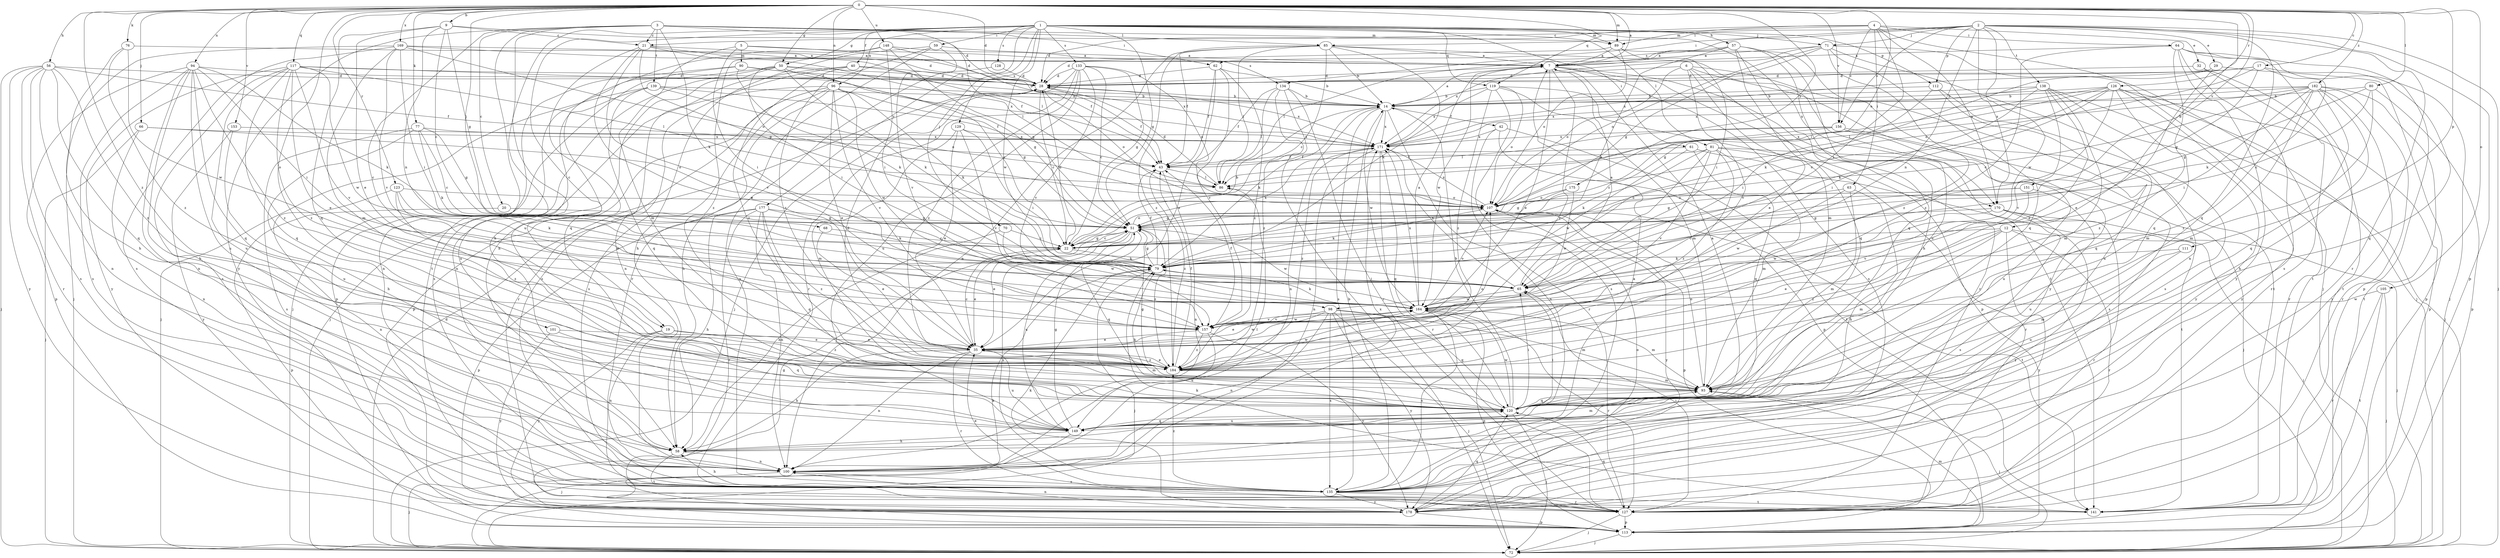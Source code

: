 strict digraph  {
0;
1;
2;
3;
4;
5;
6;
7;
9;
12;
14;
17;
19;
20;
21;
22;
28;
29;
32;
35;
40;
42;
43;
50;
51;
56;
57;
58;
59;
61;
62;
63;
64;
65;
66;
68;
70;
71;
72;
76;
77;
79;
80;
81;
85;
86;
89;
90;
93;
94;
96;
98;
100;
101;
105;
107;
111;
112;
113;
117;
119;
120;
123;
126;
127;
128;
129;
133;
134;
135;
138;
139;
141;
148;
149;
151;
153;
156;
157;
164;
169;
170;
171;
175;
177;
178;
182;
184;
0 -> 7  [label=a];
0 -> 9  [label=b];
0 -> 12  [label=b];
0 -> 17  [label=c];
0 -> 28  [label=d];
0 -> 50  [label=g];
0 -> 56  [label=h];
0 -> 66  [label=j];
0 -> 68  [label=j];
0 -> 76  [label=k];
0 -> 77  [label=k];
0 -> 80  [label=l];
0 -> 89  [label=m];
0 -> 94  [label=n];
0 -> 96  [label=n];
0 -> 101  [label=o];
0 -> 105  [label=o];
0 -> 107  [label=o];
0 -> 111  [label=p];
0 -> 117  [label=q];
0 -> 119  [label=q];
0 -> 123  [label=r];
0 -> 126  [label=r];
0 -> 148  [label=u];
0 -> 151  [label=v];
0 -> 153  [label=v];
0 -> 156  [label=v];
0 -> 169  [label=x];
0 -> 175  [label=y];
0 -> 182  [label=z];
0 -> 184  [label=z];
1 -> 19  [label=c];
1 -> 40  [label=f];
1 -> 50  [label=g];
1 -> 51  [label=g];
1 -> 57  [label=h];
1 -> 58  [label=h];
1 -> 59  [label=i];
1 -> 61  [label=i];
1 -> 70  [label=j];
1 -> 71  [label=j];
1 -> 81  [label=l];
1 -> 89  [label=m];
1 -> 96  [label=n];
1 -> 112  [label=p];
1 -> 119  [label=q];
1 -> 128  [label=s];
1 -> 129  [label=s];
1 -> 133  [label=s];
1 -> 164  [label=w];
1 -> 170  [label=x];
1 -> 177  [label=y];
2 -> 29  [label=e];
2 -> 62  [label=i];
2 -> 71  [label=j];
2 -> 72  [label=j];
2 -> 85  [label=l];
2 -> 98  [label=n];
2 -> 112  [label=p];
2 -> 113  [label=p];
2 -> 120  [label=q];
2 -> 127  [label=r];
2 -> 134  [label=s];
2 -> 138  [label=t];
2 -> 156  [label=v];
2 -> 164  [label=w];
2 -> 170  [label=x];
3 -> 19  [label=c];
3 -> 20  [label=c];
3 -> 21  [label=c];
3 -> 62  [label=i];
3 -> 79  [label=k];
3 -> 85  [label=l];
3 -> 86  [label=l];
3 -> 89  [label=m];
3 -> 139  [label=t];
3 -> 141  [label=t];
3 -> 149  [label=u];
3 -> 178  [label=y];
4 -> 21  [label=c];
4 -> 28  [label=d];
4 -> 32  [label=e];
4 -> 63  [label=i];
4 -> 64  [label=i];
4 -> 65  [label=i];
4 -> 72  [label=j];
4 -> 89  [label=m];
4 -> 156  [label=v];
4 -> 170  [label=x];
5 -> 28  [label=d];
5 -> 65  [label=i];
5 -> 90  [label=m];
5 -> 93  [label=m];
5 -> 134  [label=s];
6 -> 28  [label=d];
6 -> 35  [label=e];
6 -> 107  [label=o];
6 -> 120  [label=q];
6 -> 141  [label=t];
6 -> 157  [label=v];
6 -> 178  [label=y];
7 -> 28  [label=d];
7 -> 35  [label=e];
7 -> 127  [label=r];
7 -> 135  [label=s];
7 -> 164  [label=w];
7 -> 170  [label=x];
7 -> 184  [label=z];
9 -> 21  [label=c];
9 -> 22  [label=c];
9 -> 28  [label=d];
9 -> 35  [label=e];
9 -> 51  [label=g];
9 -> 98  [label=n];
9 -> 120  [label=q];
12 -> 22  [label=c];
12 -> 35  [label=e];
12 -> 72  [label=j];
12 -> 93  [label=m];
12 -> 127  [label=r];
12 -> 178  [label=y];
12 -> 184  [label=z];
14 -> 7  [label=a];
14 -> 42  [label=f];
14 -> 79  [label=k];
14 -> 100  [label=n];
14 -> 127  [label=r];
14 -> 135  [label=s];
14 -> 164  [label=w];
14 -> 171  [label=x];
17 -> 28  [label=d];
17 -> 51  [label=g];
17 -> 79  [label=k];
17 -> 107  [label=o];
17 -> 120  [label=q];
17 -> 171  [label=x];
19 -> 35  [label=e];
19 -> 100  [label=n];
19 -> 178  [label=y];
19 -> 184  [label=z];
20 -> 51  [label=g];
20 -> 113  [label=p];
21 -> 7  [label=a];
21 -> 28  [label=d];
21 -> 35  [label=e];
21 -> 51  [label=g];
21 -> 86  [label=l];
21 -> 120  [label=q];
21 -> 157  [label=v];
22 -> 14  [label=b];
22 -> 28  [label=d];
22 -> 35  [label=e];
22 -> 51  [label=g];
22 -> 79  [label=k];
22 -> 171  [label=x];
28 -> 14  [label=b];
28 -> 22  [label=c];
28 -> 43  [label=f];
28 -> 107  [label=o];
28 -> 171  [label=x];
29 -> 28  [label=d];
29 -> 35  [label=e];
29 -> 79  [label=k];
29 -> 113  [label=p];
32 -> 28  [label=d];
32 -> 127  [label=r];
32 -> 141  [label=t];
35 -> 22  [label=c];
35 -> 58  [label=h];
35 -> 93  [label=m];
35 -> 100  [label=n];
35 -> 127  [label=r];
35 -> 149  [label=u];
35 -> 164  [label=w];
35 -> 184  [label=z];
40 -> 28  [label=d];
40 -> 100  [label=n];
40 -> 135  [label=s];
40 -> 171  [label=x];
40 -> 184  [label=z];
42 -> 100  [label=n];
42 -> 113  [label=p];
42 -> 141  [label=t];
42 -> 171  [label=x];
43 -> 86  [label=l];
43 -> 100  [label=n];
43 -> 184  [label=z];
50 -> 14  [label=b];
50 -> 22  [label=c];
50 -> 28  [label=d];
50 -> 65  [label=i];
50 -> 72  [label=j];
50 -> 79  [label=k];
50 -> 100  [label=n];
50 -> 135  [label=s];
51 -> 22  [label=c];
51 -> 35  [label=e];
51 -> 107  [label=o];
51 -> 120  [label=q];
51 -> 135  [label=s];
51 -> 149  [label=u];
51 -> 164  [label=w];
51 -> 184  [label=z];
56 -> 28  [label=d];
56 -> 43  [label=f];
56 -> 72  [label=j];
56 -> 100  [label=n];
56 -> 120  [label=q];
56 -> 127  [label=r];
56 -> 135  [label=s];
56 -> 178  [label=y];
56 -> 184  [label=z];
57 -> 7  [label=a];
57 -> 58  [label=h];
57 -> 79  [label=k];
57 -> 86  [label=l];
57 -> 93  [label=m];
57 -> 120  [label=q];
57 -> 149  [label=u];
58 -> 100  [label=n];
58 -> 141  [label=t];
59 -> 7  [label=a];
59 -> 58  [label=h];
59 -> 127  [label=r];
59 -> 157  [label=v];
59 -> 184  [label=z];
61 -> 43  [label=f];
61 -> 120  [label=q];
61 -> 141  [label=t];
61 -> 164  [label=w];
62 -> 14  [label=b];
62 -> 28  [label=d];
62 -> 35  [label=e];
62 -> 43  [label=f];
62 -> 157  [label=v];
62 -> 184  [label=z];
63 -> 58  [label=h];
63 -> 93  [label=m];
63 -> 107  [label=o];
63 -> 164  [label=w];
64 -> 7  [label=a];
64 -> 72  [label=j];
64 -> 113  [label=p];
64 -> 120  [label=q];
64 -> 135  [label=s];
64 -> 141  [label=t];
64 -> 178  [label=y];
64 -> 184  [label=z];
65 -> 7  [label=a];
65 -> 164  [label=w];
65 -> 171  [label=x];
66 -> 72  [label=j];
66 -> 100  [label=n];
66 -> 107  [label=o];
66 -> 171  [label=x];
68 -> 22  [label=c];
68 -> 35  [label=e];
70 -> 22  [label=c];
70 -> 58  [label=h];
70 -> 164  [label=w];
71 -> 7  [label=a];
71 -> 51  [label=g];
71 -> 72  [label=j];
71 -> 100  [label=n];
71 -> 107  [label=o];
71 -> 120  [label=q];
71 -> 171  [label=x];
71 -> 184  [label=z];
72 -> 28  [label=d];
76 -> 7  [label=a];
76 -> 58  [label=h];
76 -> 164  [label=w];
76 -> 184  [label=z];
77 -> 22  [label=c];
77 -> 51  [label=g];
77 -> 58  [label=h];
77 -> 79  [label=k];
77 -> 135  [label=s];
77 -> 171  [label=x];
79 -> 43  [label=f];
79 -> 51  [label=g];
79 -> 65  [label=i];
79 -> 72  [label=j];
80 -> 14  [label=b];
80 -> 22  [label=c];
80 -> 51  [label=g];
80 -> 93  [label=m];
80 -> 113  [label=p];
81 -> 43  [label=f];
81 -> 65  [label=i];
81 -> 72  [label=j];
81 -> 79  [label=k];
81 -> 93  [label=m];
81 -> 127  [label=r];
81 -> 157  [label=v];
81 -> 184  [label=z];
85 -> 7  [label=a];
85 -> 14  [label=b];
85 -> 22  [label=c];
85 -> 43  [label=f];
85 -> 79  [label=k];
85 -> 86  [label=l];
85 -> 100  [label=n];
85 -> 141  [label=t];
85 -> 184  [label=z];
86 -> 28  [label=d];
86 -> 107  [label=o];
89 -> 7  [label=a];
89 -> 28  [label=d];
89 -> 65  [label=i];
89 -> 100  [label=n];
89 -> 107  [label=o];
90 -> 28  [label=d];
90 -> 51  [label=g];
90 -> 79  [label=k];
90 -> 100  [label=n];
90 -> 113  [label=p];
93 -> 51  [label=g];
93 -> 72  [label=j];
93 -> 107  [label=o];
93 -> 120  [label=q];
94 -> 28  [label=d];
94 -> 58  [label=h];
94 -> 65  [label=i];
94 -> 79  [label=k];
94 -> 100  [label=n];
94 -> 113  [label=p];
94 -> 120  [label=q];
94 -> 135  [label=s];
94 -> 149  [label=u];
94 -> 184  [label=z];
96 -> 14  [label=b];
96 -> 35  [label=e];
96 -> 51  [label=g];
96 -> 58  [label=h];
96 -> 72  [label=j];
96 -> 79  [label=k];
96 -> 113  [label=p];
96 -> 127  [label=r];
96 -> 135  [label=s];
96 -> 157  [label=v];
96 -> 164  [label=w];
98 -> 35  [label=e];
98 -> 72  [label=j];
98 -> 93  [label=m];
98 -> 100  [label=n];
98 -> 120  [label=q];
98 -> 135  [label=s];
98 -> 157  [label=v];
98 -> 178  [label=y];
100 -> 72  [label=j];
100 -> 86  [label=l];
100 -> 135  [label=s];
100 -> 171  [label=x];
101 -> 35  [label=e];
101 -> 120  [label=q];
101 -> 178  [label=y];
105 -> 72  [label=j];
105 -> 127  [label=r];
105 -> 141  [label=t];
105 -> 164  [label=w];
107 -> 51  [label=g];
107 -> 79  [label=k];
107 -> 113  [label=p];
107 -> 141  [label=t];
107 -> 171  [label=x];
107 -> 178  [label=y];
111 -> 79  [label=k];
111 -> 93  [label=m];
111 -> 149  [label=u];
112 -> 14  [label=b];
112 -> 65  [label=i];
112 -> 120  [label=q];
112 -> 135  [label=s];
113 -> 72  [label=j];
113 -> 79  [label=k];
113 -> 93  [label=m];
117 -> 28  [label=d];
117 -> 35  [label=e];
117 -> 86  [label=l];
117 -> 120  [label=q];
117 -> 135  [label=s];
117 -> 149  [label=u];
117 -> 157  [label=v];
117 -> 164  [label=w];
117 -> 171  [label=x];
117 -> 178  [label=y];
117 -> 184  [label=z];
119 -> 14  [label=b];
119 -> 93  [label=m];
119 -> 107  [label=o];
119 -> 113  [label=p];
119 -> 135  [label=s];
119 -> 171  [label=x];
119 -> 184  [label=z];
120 -> 7  [label=a];
120 -> 14  [label=b];
120 -> 65  [label=i];
120 -> 72  [label=j];
120 -> 79  [label=k];
120 -> 149  [label=u];
120 -> 164  [label=w];
123 -> 79  [label=k];
123 -> 100  [label=n];
123 -> 107  [label=o];
123 -> 164  [label=w];
123 -> 184  [label=z];
126 -> 14  [label=b];
126 -> 22  [label=c];
126 -> 51  [label=g];
126 -> 65  [label=i];
126 -> 79  [label=k];
126 -> 86  [label=l];
126 -> 113  [label=p];
126 -> 127  [label=r];
126 -> 178  [label=y];
126 -> 184  [label=z];
127 -> 65  [label=i];
127 -> 72  [label=j];
127 -> 113  [label=p];
127 -> 120  [label=q];
128 -> 28  [label=d];
128 -> 135  [label=s];
129 -> 35  [label=e];
129 -> 65  [label=i];
129 -> 93  [label=m];
129 -> 157  [label=v];
129 -> 171  [label=x];
133 -> 22  [label=c];
133 -> 28  [label=d];
133 -> 51  [label=g];
133 -> 72  [label=j];
133 -> 107  [label=o];
133 -> 127  [label=r];
133 -> 149  [label=u];
133 -> 157  [label=v];
133 -> 184  [label=z];
134 -> 14  [label=b];
134 -> 43  [label=f];
134 -> 72  [label=j];
134 -> 86  [label=l];
134 -> 127  [label=r];
134 -> 184  [label=z];
135 -> 7  [label=a];
135 -> 14  [label=b];
135 -> 35  [label=e];
135 -> 58  [label=h];
135 -> 107  [label=o];
135 -> 127  [label=r];
135 -> 141  [label=t];
135 -> 178  [label=y];
135 -> 184  [label=z];
138 -> 14  [label=b];
138 -> 35  [label=e];
138 -> 65  [label=i];
138 -> 72  [label=j];
138 -> 93  [label=m];
138 -> 157  [label=v];
138 -> 171  [label=x];
138 -> 178  [label=y];
139 -> 14  [label=b];
139 -> 43  [label=f];
139 -> 72  [label=j];
139 -> 107  [label=o];
139 -> 120  [label=q];
139 -> 149  [label=u];
141 -> 79  [label=k];
148 -> 7  [label=a];
148 -> 43  [label=f];
148 -> 51  [label=g];
148 -> 58  [label=h];
148 -> 65  [label=i];
148 -> 184  [label=z];
149 -> 51  [label=g];
149 -> 58  [label=h];
149 -> 65  [label=i];
149 -> 72  [label=j];
149 -> 93  [label=m];
149 -> 120  [label=q];
151 -> 51  [label=g];
151 -> 107  [label=o];
151 -> 149  [label=u];
151 -> 157  [label=v];
153 -> 149  [label=u];
153 -> 171  [label=x];
153 -> 178  [label=y];
156 -> 22  [label=c];
156 -> 86  [label=l];
156 -> 135  [label=s];
156 -> 149  [label=u];
156 -> 171  [label=x];
157 -> 35  [label=e];
157 -> 43  [label=f];
157 -> 149  [label=u];
157 -> 164  [label=w];
157 -> 178  [label=y];
157 -> 184  [label=z];
164 -> 7  [label=a];
164 -> 79  [label=k];
164 -> 93  [label=m];
164 -> 107  [label=o];
164 -> 113  [label=p];
164 -> 127  [label=r];
164 -> 135  [label=s];
164 -> 157  [label=v];
164 -> 171  [label=x];
169 -> 7  [label=a];
169 -> 43  [label=f];
169 -> 65  [label=i];
169 -> 72  [label=j];
169 -> 93  [label=m];
169 -> 107  [label=o];
169 -> 135  [label=s];
169 -> 157  [label=v];
170 -> 51  [label=g];
170 -> 72  [label=j];
170 -> 127  [label=r];
170 -> 135  [label=s];
170 -> 164  [label=w];
170 -> 178  [label=y];
171 -> 43  [label=f];
171 -> 100  [label=n];
171 -> 120  [label=q];
171 -> 127  [label=r];
171 -> 184  [label=z];
175 -> 51  [label=g];
175 -> 107  [label=o];
175 -> 164  [label=w];
177 -> 51  [label=g];
177 -> 58  [label=h];
177 -> 79  [label=k];
177 -> 100  [label=n];
177 -> 113  [label=p];
177 -> 120  [label=q];
177 -> 127  [label=r];
177 -> 184  [label=z];
178 -> 51  [label=g];
178 -> 79  [label=k];
178 -> 100  [label=n];
178 -> 113  [label=p];
178 -> 120  [label=q];
182 -> 14  [label=b];
182 -> 22  [label=c];
182 -> 58  [label=h];
182 -> 65  [label=i];
182 -> 86  [label=l];
182 -> 93  [label=m];
182 -> 120  [label=q];
182 -> 127  [label=r];
182 -> 141  [label=t];
182 -> 171  [label=x];
182 -> 178  [label=y];
182 -> 184  [label=z];
184 -> 28  [label=d];
184 -> 35  [label=e];
184 -> 43  [label=f];
184 -> 93  [label=m];
184 -> 107  [label=o];
184 -> 164  [label=w];
}
